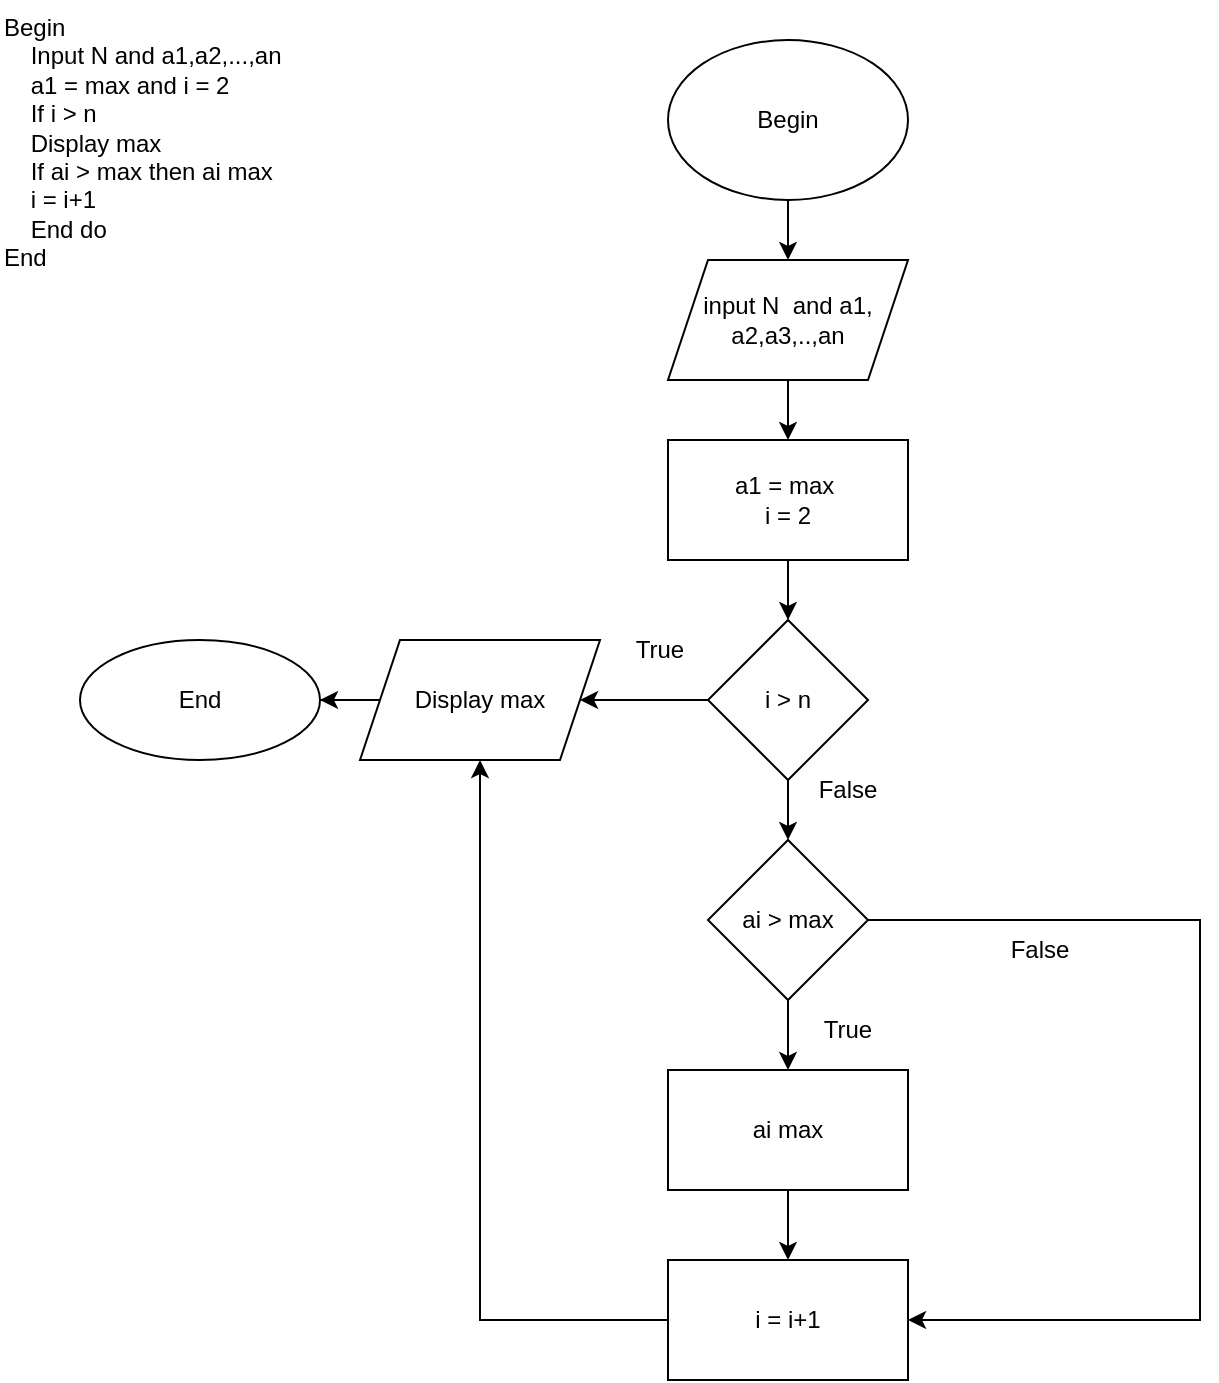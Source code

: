 <mxfile version="20.3.0" type="device"><diagram id="HQeUehAEcJrpIFNHktVj" name="Page-1"><mxGraphModel dx="868" dy="553" grid="1" gridSize="10" guides="1" tooltips="1" connect="1" arrows="1" fold="1" page="1" pageScale="1" pageWidth="827" pageHeight="1169" math="0" shadow="0"><root><mxCell id="0"/><mxCell id="1" parent="0"/><mxCell id="_4m2OItTOcgLrYLy0hlU-1" value="Begin&lt;br&gt;&amp;nbsp; &amp;nbsp; Input N and a1,a2,...,an&lt;br&gt;&amp;nbsp; &amp;nbsp; a1 = max and i = 2&lt;br&gt;&amp;nbsp; &amp;nbsp; If i &amp;gt; n&lt;br&gt;&amp;nbsp; &amp;nbsp; Display max&lt;br&gt;&amp;nbsp; &amp;nbsp; If ai &amp;gt; max then ai max&lt;br&gt;&amp;nbsp; &amp;nbsp; i = i+1&lt;br&gt;&amp;nbsp; &amp;nbsp; End do&lt;br&gt;End" style="text;whiteSpace=wrap;html=1;" vertex="1" parent="1"><mxGeometry x="20" y="20" width="170" height="150" as="geometry"/></mxCell><mxCell id="_4m2OItTOcgLrYLy0hlU-4" value="" style="edgeStyle=orthogonalEdgeStyle;rounded=0;orthogonalLoop=1;jettySize=auto;html=1;" edge="1" parent="1" source="_4m2OItTOcgLrYLy0hlU-2" target="_4m2OItTOcgLrYLy0hlU-3"><mxGeometry relative="1" as="geometry"/></mxCell><mxCell id="_4m2OItTOcgLrYLy0hlU-2" value="Begin" style="ellipse;whiteSpace=wrap;html=1;" vertex="1" parent="1"><mxGeometry x="354" y="40" width="120" height="80" as="geometry"/></mxCell><mxCell id="_4m2OItTOcgLrYLy0hlU-7" value="" style="edgeStyle=orthogonalEdgeStyle;rounded=0;orthogonalLoop=1;jettySize=auto;html=1;" edge="1" parent="1" source="_4m2OItTOcgLrYLy0hlU-3" target="_4m2OItTOcgLrYLy0hlU-5"><mxGeometry relative="1" as="geometry"/></mxCell><mxCell id="_4m2OItTOcgLrYLy0hlU-3" value="input N&amp;nbsp; and a1, a2,a3,..,an" style="shape=parallelogram;perimeter=parallelogramPerimeter;whiteSpace=wrap;html=1;fixedSize=1;" vertex="1" parent="1"><mxGeometry x="354" y="150" width="120" height="60" as="geometry"/></mxCell><mxCell id="_4m2OItTOcgLrYLy0hlU-12" value="" style="edgeStyle=orthogonalEdgeStyle;rounded=0;orthogonalLoop=1;jettySize=auto;html=1;" edge="1" parent="1" source="_4m2OItTOcgLrYLy0hlU-5" target="_4m2OItTOcgLrYLy0hlU-11"><mxGeometry relative="1" as="geometry"/></mxCell><mxCell id="_4m2OItTOcgLrYLy0hlU-5" value="a1 = max&amp;nbsp;&lt;br&gt;i = 2" style="rounded=0;whiteSpace=wrap;html=1;" vertex="1" parent="1"><mxGeometry x="354" y="240" width="120" height="60" as="geometry"/></mxCell><mxCell id="_4m2OItTOcgLrYLy0hlU-14" value="" style="edgeStyle=orthogonalEdgeStyle;rounded=0;orthogonalLoop=1;jettySize=auto;html=1;" edge="1" parent="1" source="_4m2OItTOcgLrYLy0hlU-6" target="_4m2OItTOcgLrYLy0hlU-9"><mxGeometry relative="1" as="geometry"/></mxCell><mxCell id="_4m2OItTOcgLrYLy0hlU-6" value="Display max" style="shape=parallelogram;perimeter=parallelogramPerimeter;whiteSpace=wrap;html=1;fixedSize=1;" vertex="1" parent="1"><mxGeometry x="200" y="340" width="120" height="60" as="geometry"/></mxCell><mxCell id="_4m2OItTOcgLrYLy0hlU-9" value="End" style="ellipse;whiteSpace=wrap;html=1;" vertex="1" parent="1"><mxGeometry x="60" y="340" width="120" height="60" as="geometry"/></mxCell><mxCell id="_4m2OItTOcgLrYLy0hlU-13" value="" style="edgeStyle=orthogonalEdgeStyle;rounded=0;orthogonalLoop=1;jettySize=auto;html=1;" edge="1" parent="1" source="_4m2OItTOcgLrYLy0hlU-11" target="_4m2OItTOcgLrYLy0hlU-6"><mxGeometry relative="1" as="geometry"/></mxCell><mxCell id="_4m2OItTOcgLrYLy0hlU-18" value="" style="edgeStyle=orthogonalEdgeStyle;rounded=0;orthogonalLoop=1;jettySize=auto;html=1;" edge="1" parent="1" source="_4m2OItTOcgLrYLy0hlU-11" target="_4m2OItTOcgLrYLy0hlU-17"><mxGeometry relative="1" as="geometry"/></mxCell><mxCell id="_4m2OItTOcgLrYLy0hlU-11" value="i &amp;gt; n" style="rhombus;whiteSpace=wrap;html=1;" vertex="1" parent="1"><mxGeometry x="374" y="330" width="80" height="80" as="geometry"/></mxCell><mxCell id="_4m2OItTOcgLrYLy0hlU-15" value="True" style="text;html=1;strokeColor=none;fillColor=none;align=center;verticalAlign=middle;whiteSpace=wrap;rounded=0;" vertex="1" parent="1"><mxGeometry x="320" y="330" width="60" height="30" as="geometry"/></mxCell><mxCell id="_4m2OItTOcgLrYLy0hlU-21" value="" style="edgeStyle=orthogonalEdgeStyle;rounded=0;orthogonalLoop=1;jettySize=auto;html=1;" edge="1" parent="1" source="_4m2OItTOcgLrYLy0hlU-17" target="_4m2OItTOcgLrYLy0hlU-20"><mxGeometry relative="1" as="geometry"/></mxCell><mxCell id="_4m2OItTOcgLrYLy0hlU-29" style="edgeStyle=orthogonalEdgeStyle;rounded=0;orthogonalLoop=1;jettySize=auto;html=1;entryX=1;entryY=0.5;entryDx=0;entryDy=0;" edge="1" parent="1" source="_4m2OItTOcgLrYLy0hlU-17" target="_4m2OItTOcgLrYLy0hlU-22"><mxGeometry relative="1" as="geometry"><Array as="points"><mxPoint x="620" y="480"/><mxPoint x="620" y="680"/></Array></mxGeometry></mxCell><mxCell id="_4m2OItTOcgLrYLy0hlU-17" value="ai &amp;gt; max" style="rhombus;whiteSpace=wrap;html=1;" vertex="1" parent="1"><mxGeometry x="374" y="440" width="80" height="80" as="geometry"/></mxCell><mxCell id="_4m2OItTOcgLrYLy0hlU-19" value="False" style="text;html=1;strokeColor=none;fillColor=none;align=center;verticalAlign=middle;whiteSpace=wrap;rounded=0;" vertex="1" parent="1"><mxGeometry x="414" y="400" width="60" height="30" as="geometry"/></mxCell><mxCell id="_4m2OItTOcgLrYLy0hlU-23" value="" style="edgeStyle=orthogonalEdgeStyle;rounded=0;orthogonalLoop=1;jettySize=auto;html=1;" edge="1" parent="1" source="_4m2OItTOcgLrYLy0hlU-20" target="_4m2OItTOcgLrYLy0hlU-22"><mxGeometry relative="1" as="geometry"/></mxCell><mxCell id="_4m2OItTOcgLrYLy0hlU-20" value="ai max" style="rounded=0;whiteSpace=wrap;html=1;" vertex="1" parent="1"><mxGeometry x="354" y="555" width="120" height="60" as="geometry"/></mxCell><mxCell id="_4m2OItTOcgLrYLy0hlU-24" value="True" style="text;html=1;strokeColor=none;fillColor=none;align=center;verticalAlign=middle;whiteSpace=wrap;rounded=0;" vertex="1" parent="1"><mxGeometry x="414" y="520" width="60" height="30" as="geometry"/></mxCell><mxCell id="_4m2OItTOcgLrYLy0hlU-27" value="False" style="text;html=1;strokeColor=none;fillColor=none;align=center;verticalAlign=middle;whiteSpace=wrap;rounded=0;" vertex="1" parent="1"><mxGeometry x="510" y="480" width="60" height="30" as="geometry"/></mxCell><mxCell id="_4m2OItTOcgLrYLy0hlU-30" style="edgeStyle=orthogonalEdgeStyle;rounded=0;orthogonalLoop=1;jettySize=auto;html=1;entryX=0.5;entryY=1;entryDx=0;entryDy=0;" edge="1" parent="1" source="_4m2OItTOcgLrYLy0hlU-22" target="_4m2OItTOcgLrYLy0hlU-6"><mxGeometry relative="1" as="geometry"/></mxCell><mxCell id="_4m2OItTOcgLrYLy0hlU-22" value="i = i+1" style="rounded=0;whiteSpace=wrap;html=1;" vertex="1" parent="1"><mxGeometry x="354" y="650" width="120" height="60" as="geometry"/></mxCell></root></mxGraphModel></diagram></mxfile>